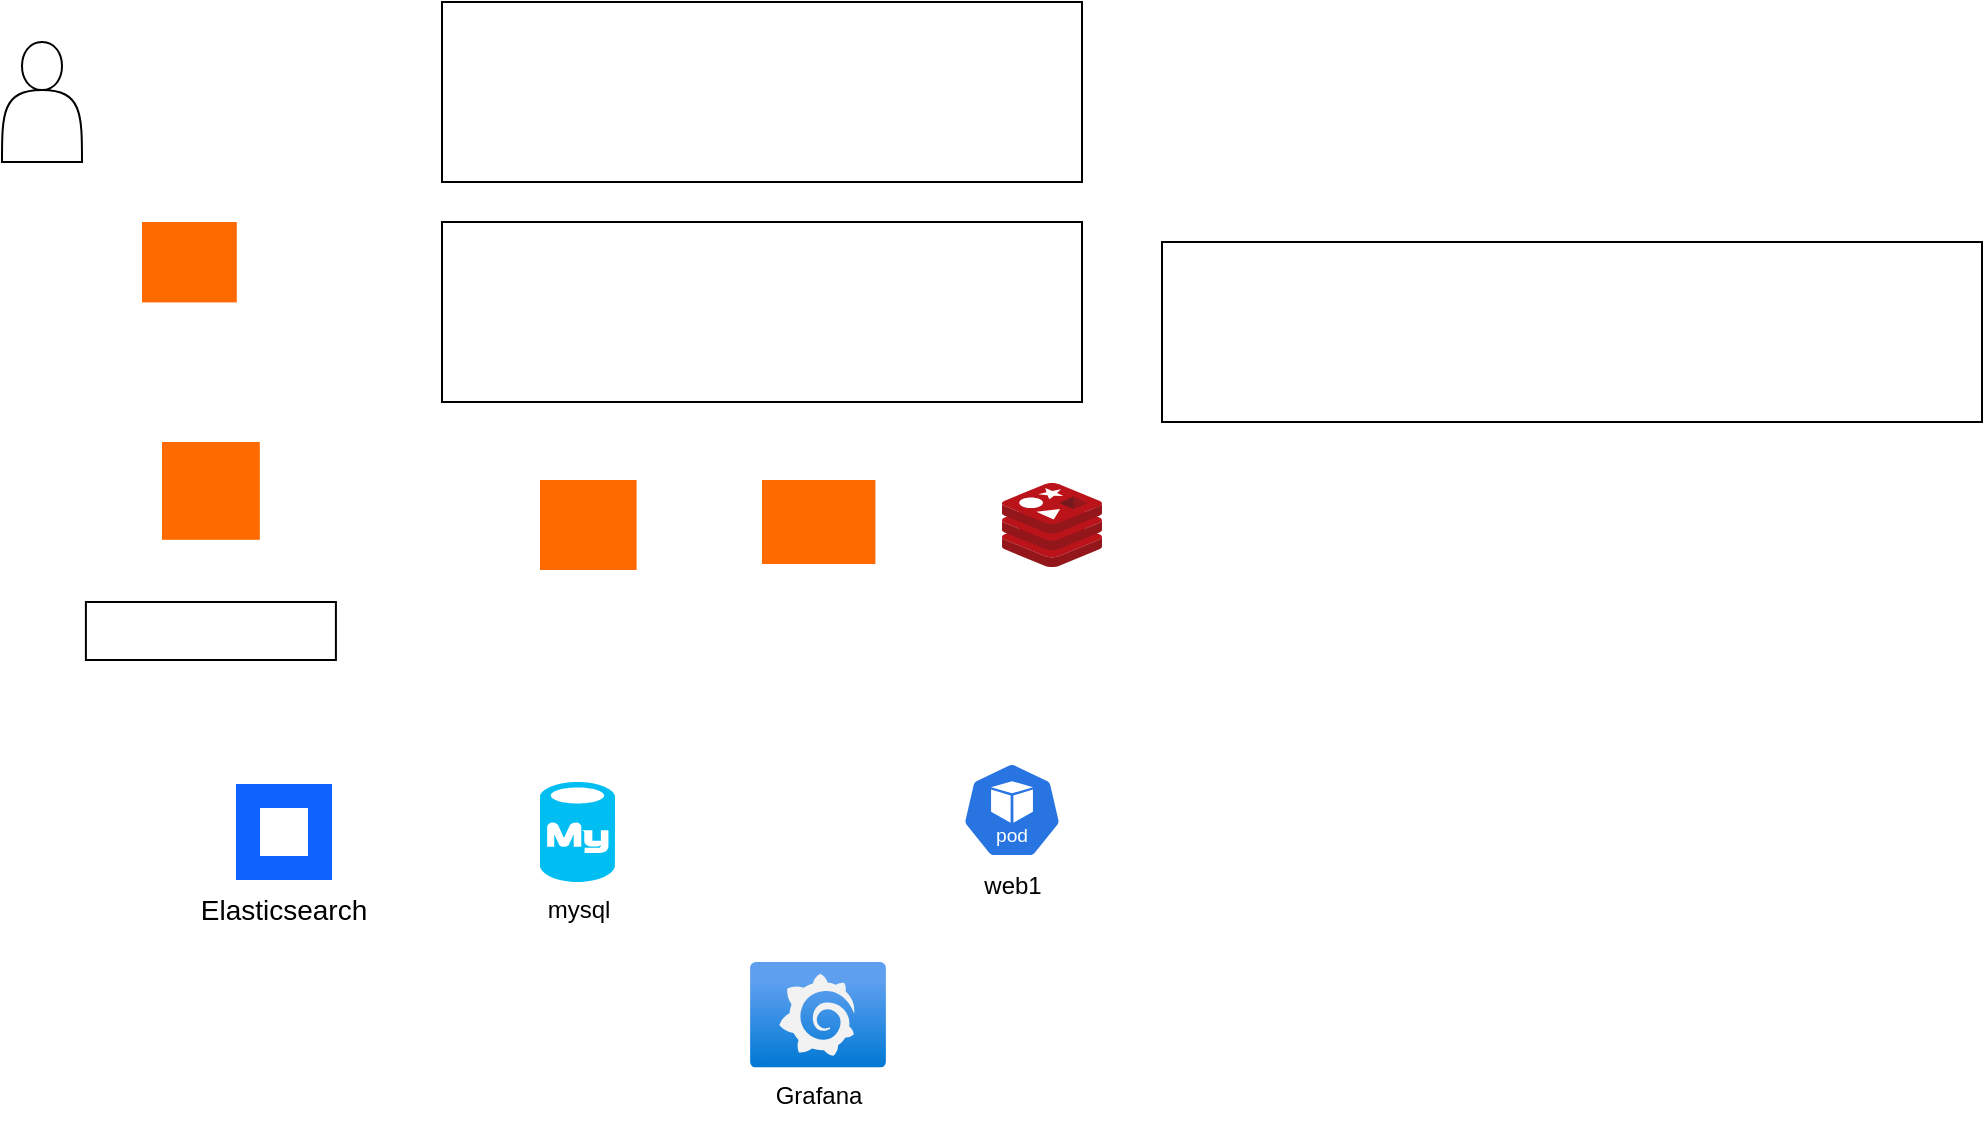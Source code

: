 <mxfile version="26.1.0">
  <diagram name="第 1 页" id="b928Ktheh42S2Av8iKqL">
    <mxGraphModel dx="1426" dy="789" grid="1" gridSize="10" guides="1" tooltips="1" connect="1" arrows="1" fold="1" page="1" pageScale="1" pageWidth="827" pageHeight="1169" math="0" shadow="0">
      <root>
        <mxCell id="0" />
        <mxCell id="1" parent="0" />
        <mxCell id="Z2GiQpcKW56BKblZROzc-1" value="" style="shape=actor;whiteSpace=wrap;html=1;" parent="1" vertex="1">
          <mxGeometry x="80" y="270" width="40" height="60" as="geometry" />
        </mxCell>
        <mxCell id="Z2GiQpcKW56BKblZROzc-21" value="" style="rounded=0;whiteSpace=wrap;html=1;" parent="1" vertex="1">
          <mxGeometry x="300" y="250" width="320" height="90" as="geometry" />
        </mxCell>
        <mxCell id="Z2GiQpcKW56BKblZROzc-22" value="" style="rounded=0;whiteSpace=wrap;html=1;" parent="1" vertex="1">
          <mxGeometry x="300" y="360" width="320" height="90" as="geometry" />
        </mxCell>
        <mxCell id="Z2GiQpcKW56BKblZROzc-23" value="" style="rounded=0;whiteSpace=wrap;html=1;" parent="1" vertex="1">
          <mxGeometry x="660" y="370" width="410" height="90" as="geometry" />
        </mxCell>
        <mxCell id="Z2GiQpcKW56BKblZROzc-24" value="" style="points=[];aspect=fixed;html=1;align=center;shadow=0;dashed=0;fillColor=#FF6A00;strokeColor=none;shape=mxgraph.alibaba_cloud.slb_server_load_balancer_01;" parent="1" vertex="1">
          <mxGeometry x="150" y="360" width="47.4" height="40.2" as="geometry" />
        </mxCell>
        <mxCell id="Z2GiQpcKW56BKblZROzc-27" value="" style="image;sketch=0;aspect=fixed;html=1;points=[];align=center;fontSize=12;image=img/lib/mscae/Cache_Redis_Product.svg;" parent="1" vertex="1">
          <mxGeometry x="580" y="490.5" width="50" height="42" as="geometry" />
        </mxCell>
        <mxCell id="Z2GiQpcKW56BKblZROzc-28" value="" style="points=[];aspect=fixed;html=1;align=center;shadow=0;dashed=0;fillColor=#FF6A00;strokeColor=none;shape=mxgraph.alibaba_cloud.mysql;" parent="1" vertex="1">
          <mxGeometry x="349" y="489" width="48.3" height="45" as="geometry" />
        </mxCell>
        <mxCell id="Z2GiQpcKW56BKblZROzc-29" value="" style="points=[];aspect=fixed;html=1;align=center;shadow=0;dashed=0;fillColor=#FF6A00;strokeColor=none;shape=mxgraph.alibaba_cloud.kafka;" parent="1" vertex="1">
          <mxGeometry x="460" y="489" width="56.7" height="42" as="geometry" />
        </mxCell>
        <mxCell id="Z2GiQpcKW56BKblZROzc-32" value="mysql" style="verticalLabelPosition=bottom;html=1;verticalAlign=top;align=center;strokeColor=none;fillColor=#00BEF2;shape=mxgraph.azure.mysql_database;" parent="1" vertex="1">
          <mxGeometry x="349" y="640" width="37.5" height="50" as="geometry" />
        </mxCell>
        <mxCell id="Z2GiQpcKW56BKblZROzc-34" value="web1" style="aspect=fixed;sketch=0;html=1;dashed=0;whitespace=wrap;verticalLabelPosition=bottom;verticalAlign=top;fillColor=#2875E2;strokeColor=#ffffff;points=[[0.005,0.63,0],[0.1,0.2,0],[0.9,0.2,0],[0.5,0,0],[0.995,0.63,0],[0.72,0.99,0],[0.5,1,0],[0.28,0.99,0]];shape=mxgraph.kubernetes.icon2;kubernetesLabel=1;prIcon=pod" parent="1" vertex="1">
          <mxGeometry x="560" y="630" width="50" height="48" as="geometry" />
        </mxCell>
        <mxCell id="Z2GiQpcKW56BKblZROzc-35" value="Elasticsearch" style="shape=rect;fillColor=#0F62FE;aspect=fixed;resizable=0;labelPosition=center;verticalLabelPosition=bottom;align=center;verticalAlign=top;strokeColor=none;fontSize=14;" parent="1" vertex="1">
          <mxGeometry x="197" y="641" width="48" height="48" as="geometry" />
        </mxCell>
        <mxCell id="Z2GiQpcKW56BKblZROzc-36" value="" style="fillColor=#ffffff;strokeColor=none;dashed=0;outlineConnect=0;html=1;labelPosition=center;verticalLabelPosition=bottom;verticalAlign=top;part=1;movable=0;resizable=0;rotatable=0;shape=mxgraph.ibm_cloud.database--elastic" parent="Z2GiQpcKW56BKblZROzc-35" vertex="1">
          <mxGeometry width="24" height="24" relative="1" as="geometry">
            <mxPoint x="12" y="12" as="offset" />
          </mxGeometry>
        </mxCell>
        <mxCell id="Z2GiQpcKW56BKblZROzc-37" value="" style="points=[];aspect=fixed;html=1;align=center;shadow=0;dashed=0;fillColor=#FF6A00;strokeColor=none;shape=mxgraph.alibaba_cloud.prometheus;" parent="1" vertex="1">
          <mxGeometry x="160" y="470" width="48.9" height="48.9" as="geometry" />
        </mxCell>
        <mxCell id="Z2GiQpcKW56BKblZROzc-38" value="Grafana&lt;div&gt;&lt;br&gt;&lt;/div&gt;" style="image;aspect=fixed;html=1;points=[];align=center;fontSize=12;image=img/lib/azure2/other/Grafana.svg;" parent="1" vertex="1">
          <mxGeometry x="454" y="730" width="68" height="52.8" as="geometry" />
        </mxCell>
        <mxCell id="Sv014W31ntIT713OeG-o-8" value="" style="whiteSpace=wrap;html=1;" vertex="1" parent="1">
          <mxGeometry x="121.95" y="550" width="125" height="29" as="geometry" />
        </mxCell>
      </root>
    </mxGraphModel>
  </diagram>
</mxfile>
